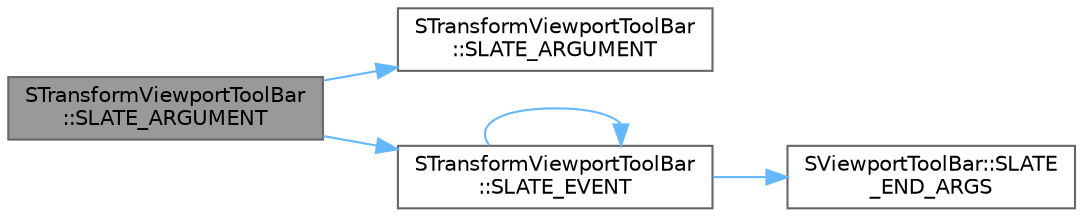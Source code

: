 digraph "STransformViewportToolBar::SLATE_ARGUMENT"
{
 // INTERACTIVE_SVG=YES
 // LATEX_PDF_SIZE
  bgcolor="transparent";
  edge [fontname=Helvetica,fontsize=10,labelfontname=Helvetica,labelfontsize=10];
  node [fontname=Helvetica,fontsize=10,shape=box,height=0.2,width=0.4];
  rankdir="LR";
  Node1 [id="Node000001",label="STransformViewportToolBar\l::SLATE_ARGUMENT",height=0.2,width=0.4,color="gray40", fillcolor="grey60", style="filled", fontcolor="black",tooltip=" "];
  Node1 -> Node2 [id="edge1_Node000001_Node000002",color="steelblue1",style="solid",tooltip=" "];
  Node2 [id="Node000002",label="STransformViewportToolBar\l::SLATE_ARGUMENT",height=0.2,width=0.4,color="grey40", fillcolor="white", style="filled",URL="$d3/d95/classSTransformViewportToolBar.html#ac4b91e611f08d5f5eddedfb78d695614",tooltip=" "];
  Node1 -> Node3 [id="edge2_Node000001_Node000003",color="steelblue1",style="solid",tooltip=" "];
  Node3 [id="Node000003",label="STransformViewportToolBar\l::SLATE_EVENT",height=0.2,width=0.4,color="grey40", fillcolor="white", style="filled",URL="$d3/d95/classSTransformViewportToolBar.html#a685de8076687692a436ffe7d5045c17a",tooltip=" "];
  Node3 -> Node4 [id="edge3_Node000003_Node000004",color="steelblue1",style="solid",tooltip=" "];
  Node4 [id="Node000004",label="SViewportToolBar::SLATE\l_END_ARGS",height=0.2,width=0.4,color="grey40", fillcolor="white", style="filled",URL="$d0/dc0/classSViewportToolBar.html#a38fa58b0da6e6fbffc3b919cdc728d05",tooltip=" "];
  Node3 -> Node3 [id="edge4_Node000003_Node000003",color="steelblue1",style="solid",tooltip=" "];
}
